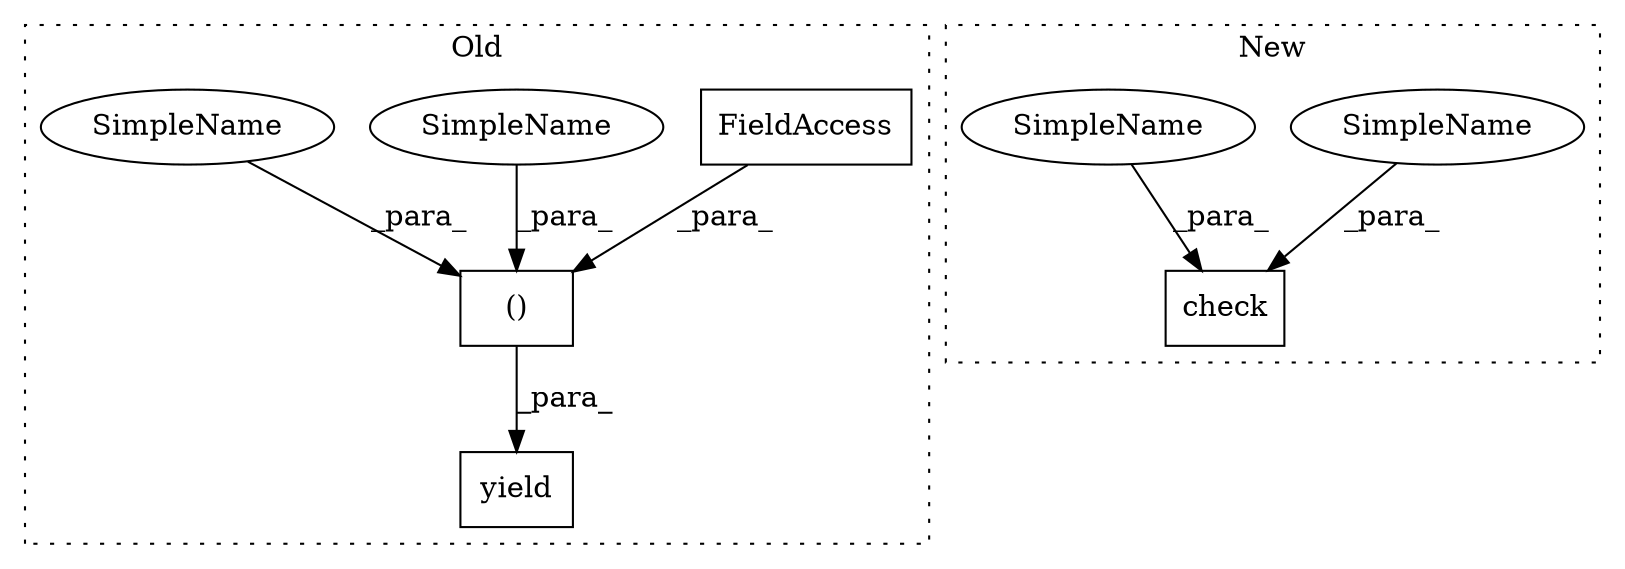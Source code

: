 digraph G {
subgraph cluster0 {
1 [label="()" a="106" s="4284" l="63" shape="box"];
3 [label="FieldAccess" a="22" s="4284" l="5" shape="box"];
4 [label="yield" a="112" s="4266" l="18" shape="box"];
5 [label="SimpleName" a="42" s="4321" l="4" shape="ellipse"];
7 [label="SimpleName" a="42" s="4302" l="6" shape="ellipse"];
label = "Old";
style="dotted";
}
subgraph cluster1 {
2 [label="check" a="32" s="4266,4293" l="6,1" shape="box"];
6 [label="SimpleName" a="42" s="4279" l="4" shape="ellipse"];
8 [label="SimpleName" a="42" s="4272" l="6" shape="ellipse"];
label = "New";
style="dotted";
}
1 -> 4 [label="_para_"];
3 -> 1 [label="_para_"];
5 -> 1 [label="_para_"];
6 -> 2 [label="_para_"];
7 -> 1 [label="_para_"];
8 -> 2 [label="_para_"];
}